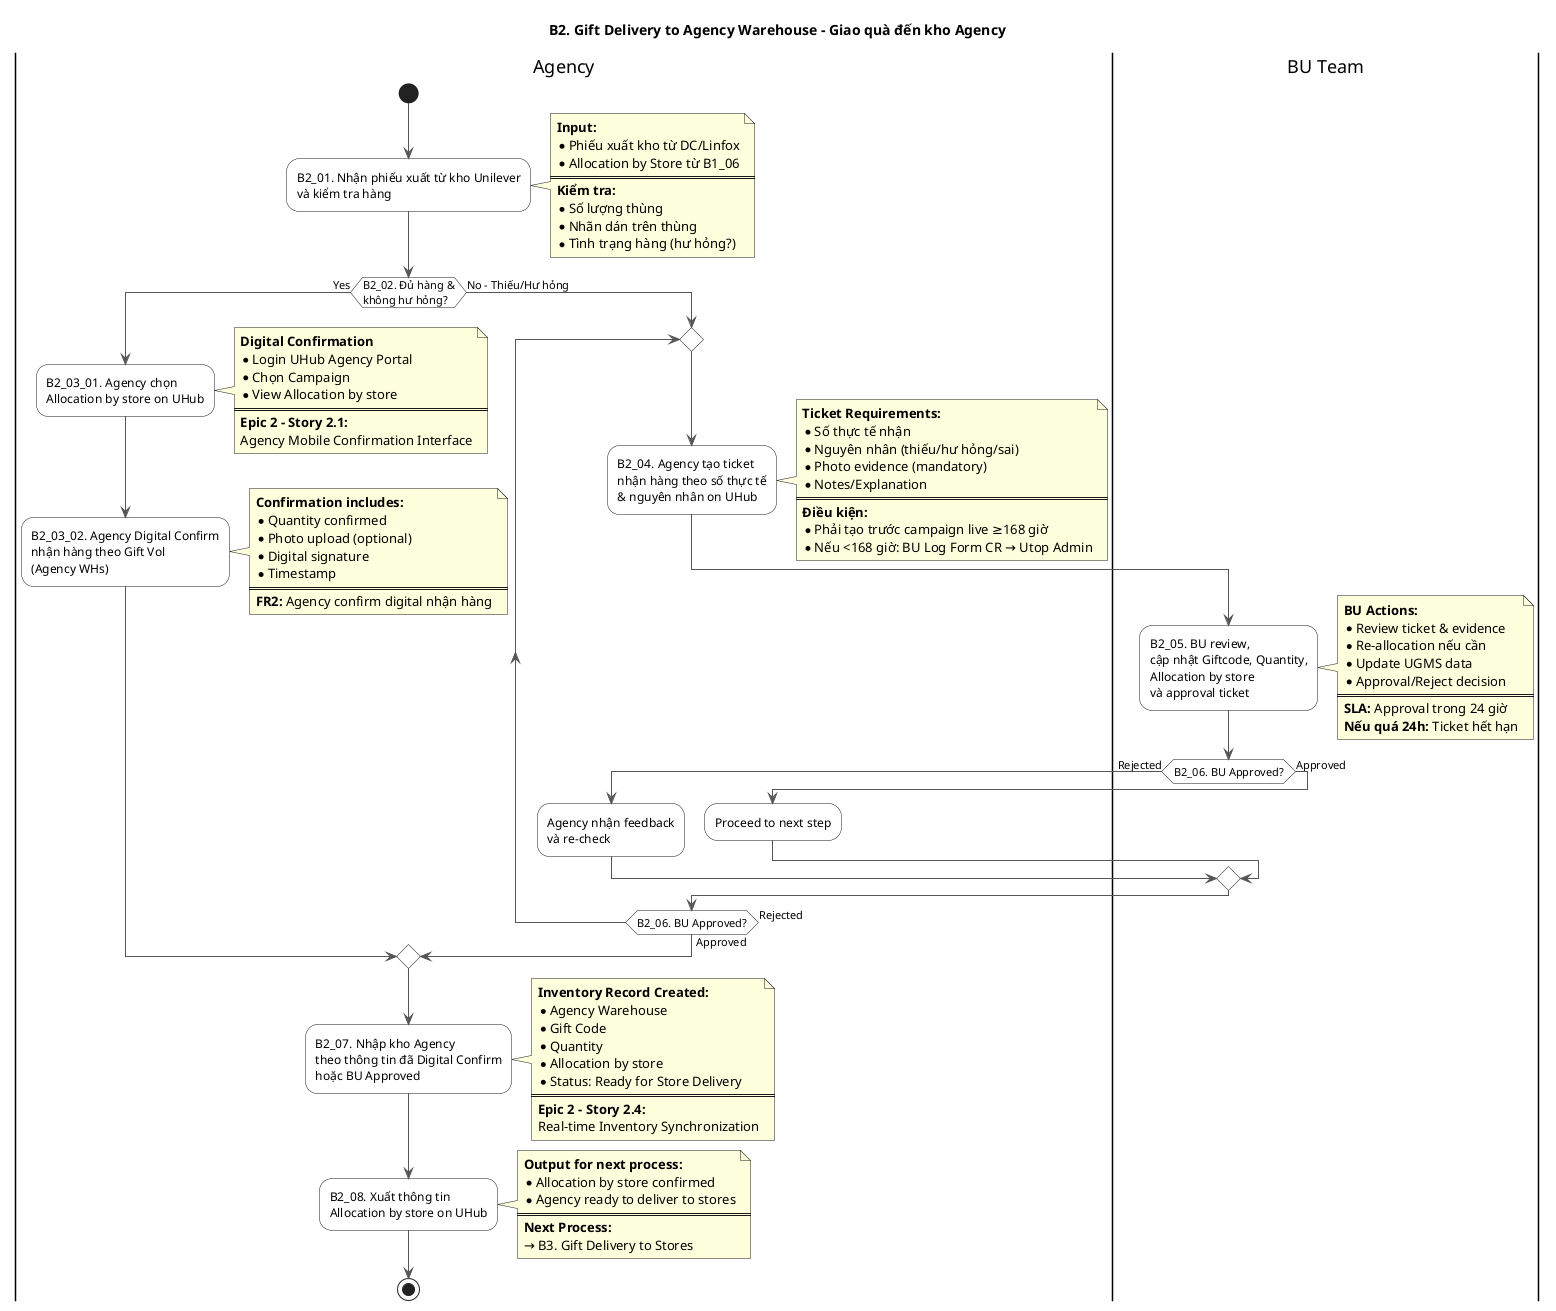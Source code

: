 @startuml B2_Gift_Delivery_Agency_Warehouse
title B2. Gift Delivery to Agency Warehouse - Giao quà đến kho Agency

skinparam activity {
  BackgroundColor White
  BarColor #999999
}
skinparam arrow {
  Color #555555
}
skinparam partition {
  BorderColor #888888
  BackgroundColor #F9F9F9
}

|Agency|
start
:B2_01. Nhận phiếu xuất từ kho Unilever\nvà kiểm tra hàng;
note right
  <b>Input:</b>
  * Phiếu xuất kho từ DC/Linfox
  * Allocation by Store từ B1_06
  ====
  <b>Kiểm tra:</b>
  * Số lượng thùng
  * Nhãn dán trên thùng
  * Tình trạng hàng (hư hỏng?)
end note

if (B2_02. Đủ hàng &\nkhông hư hỏng?) then (Yes)
  
  :B2_03_01. Agency chọn\nAllocation by store on UHub;
  note right
    <b>Digital Confirmation</b>
    * Login UHub Agency Portal
    * Chọn Campaign
    * View Allocation by store
    ====
    <b>Epic 2 - Story 2.1:</b>
    Agency Mobile Confirmation Interface
  end note
  
  :B2_03_02. Agency Digital Confirm\nnhận hàng theo Gift Vol\n(Agency WHs);
  note right
    <b>Confirmation includes:</b>
    * Quantity confirmed
    * Photo upload (optional)
    * Digital signature
    * Timestamp
    ====
    <b>FR2:</b> Agency confirm digital nhận hàng
  end note

else (No - Thiếu/Hư hỏng)
  
  repeat
    :B2_04. Agency tạo ticket\nnhận hàng theo số thực tế\n& nguyên nhân on UHub;
    note right
      <b>Ticket Requirements:</b>
      * Số thực tế nhận
      * Nguyên nhân (thiếu/hư hỏng/sai)
      * Photo evidence (mandatory)
      * Notes/Explanation
      ====
      <b>Điều kiện:</b>
      * Phải tạo trước campaign live ≥168 giờ
      * Nếu <168 giờ: BU Log Form CR → Utop Admin
    end note
    
    |BU Team|
    :B2_05. BU review,\ncập nhật Giftcode, Quantity,\nAllocation by store\nvà approval ticket;
    note right
      <b>BU Actions:</b>
      * Review ticket & evidence
      * Re-allocation nếu cần
      * Update UGMS data
      * Approval/Reject decision
      ====
      <b>SLA:</b> Approval trong 24 giờ
      <b>Nếu quá 24h:</b> Ticket hết hạn
    end note
    
    if (B2_06. BU Approved?) then (Rejected)
      |Agency|
      :Agency nhận feedback\nvà re-check;
    else (Approved)
      |Agency|
      :Proceed to next step;
    endif
    
  repeat while (B2_06. BU Approved?) is (Rejected) not (Approved)
  
endif

|Agency|
:B2_07. Nhập kho Agency\ntheo thông tin đã Digital Confirm\nhoặc BU Approved;
note right
  <b>Inventory Record Created:</b>
  * Agency Warehouse
  * Gift Code
  * Quantity
  * Allocation by store
  * Status: Ready for Store Delivery
  ====
  <b>Epic 2 - Story 2.4:</b>
  Real-time Inventory Synchronization
end note

:B2_08. Xuất thông tin\nAllocation by store on UHub;
note right
  <b>Output for next process:</b>
  * Allocation by store confirmed
  * Agency ready to deliver to stores
  ====
  <b>Next Process:</b>
  → B3. Gift Delivery to Stores
end note

stop

@enduml
